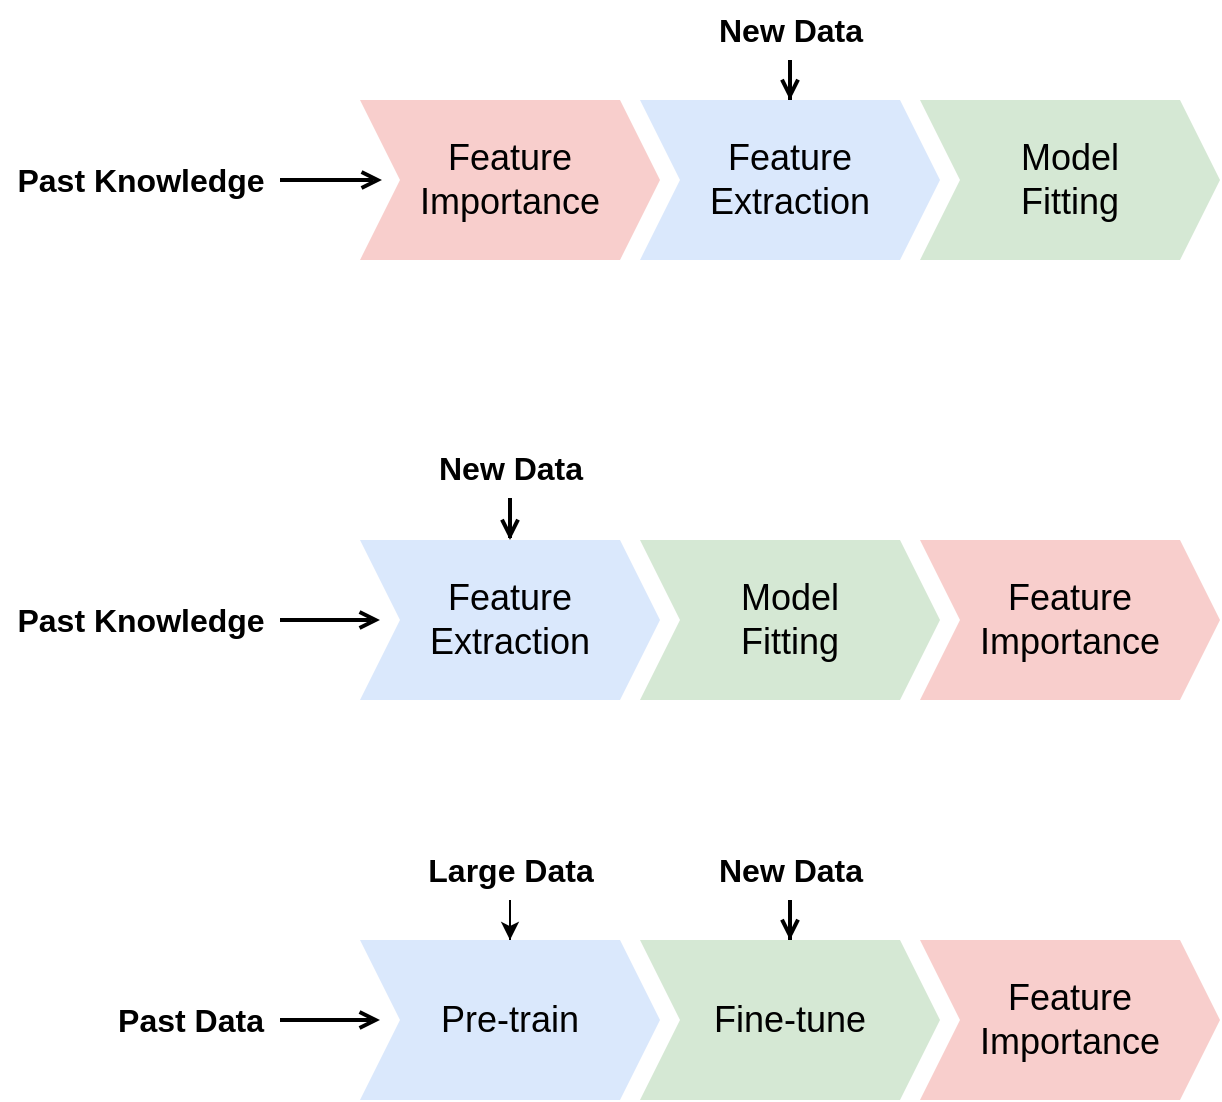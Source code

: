 <mxfile version="23.1.5" type="device">
  <diagram name="Pipelines" id="eZD0-G-Nd62M_n0Ie7R3">
    <mxGraphModel dx="1296" dy="775" grid="1" gridSize="10" guides="1" tooltips="1" connect="1" arrows="1" fold="1" page="1" pageScale="1" pageWidth="1169" pageHeight="827" background="none" math="1" shadow="0">
      <root>
        <mxCell id="0" />
        <mxCell id="1" parent="0" />
        <mxCell id="AMmRudQHQCqX7YxYYYv4-9" style="edgeStyle=orthogonalEdgeStyle;rounded=0;orthogonalLoop=1;jettySize=auto;html=1;fontFamily=Helvetica;targetPerimeterSpacing=9;endArrow=open;endFill=0;strokeWidth=2;" parent="1" source="AMmRudQHQCqX7YxYYYv4-8" target="AMmRudQHQCqX7YxYYYv4-13" edge="1">
          <mxGeometry relative="1" as="geometry" />
        </mxCell>
        <mxCell id="AMmRudQHQCqX7YxYYYv4-8" value="Past Knowledge" style="text;html=1;align=center;verticalAlign=middle;resizable=0;points=[];autosize=1;strokeColor=none;fillColor=none;fontFamily=Helvetica;fontSize=16;fontStyle=1;spacing=0;" parent="1" vertex="1">
          <mxGeometry x="20" y="255" width="140" height="30" as="geometry" />
        </mxCell>
        <mxCell id="AMmRudQHQCqX7YxYYYv4-11" style="edgeStyle=orthogonalEdgeStyle;rounded=0;orthogonalLoop=1;jettySize=auto;html=1;fontFamily=Helvetica;targetPerimeterSpacing=10;endArrow=open;endFill=0;strokeWidth=2;" parent="1" source="AMmRudQHQCqX7YxYYYv4-10" target="AMmRudQHQCqX7YxYYYv4-16" edge="1">
          <mxGeometry relative="1" as="geometry">
            <mxPoint x="220" y="490" as="targetPoint" />
          </mxGeometry>
        </mxCell>
        <mxCell id="AMmRudQHQCqX7YxYYYv4-10" value="Past Knowledge" style="text;html=1;align=center;verticalAlign=middle;resizable=0;points=[];autosize=1;strokeColor=none;fillColor=none;fontFamily=Helvetica;fontSize=16;fontStyle=1;spacing=0;" parent="1" vertex="1">
          <mxGeometry x="20" y="475" width="140" height="30" as="geometry" />
        </mxCell>
        <mxCell id="AMmRudQHQCqX7YxYYYv4-13" value="Feature&lt;br style=&quot;font-size: 18px;&quot;&gt;Importance" style="shape=step;perimeter=stepPerimeter;whiteSpace=wrap;html=1;fixedSize=1;fontFamily=Helvetica;fontSize=18;fillColor=#f8cecc;strokeColor=none;" parent="1" vertex="1">
          <mxGeometry x="200" y="230" width="150" height="80" as="geometry" />
        </mxCell>
        <mxCell id="AMmRudQHQCqX7YxYYYv4-14" value="Model&lt;br style=&quot;font-size: 18px;&quot;&gt;Fitting" style="shape=step;perimeter=stepPerimeter;whiteSpace=wrap;html=1;fixedSize=1;fontFamily=Helvetica;fontSize=18;fillColor=#d5e8d4;strokeColor=none;" parent="1" vertex="1">
          <mxGeometry x="480" y="230" width="150" height="80" as="geometry" />
        </mxCell>
        <mxCell id="AMmRudQHQCqX7YxYYYv4-15" value="Feature&lt;br style=&quot;font-size: 18px;&quot;&gt;Extraction" style="shape=step;perimeter=stepPerimeter;whiteSpace=wrap;html=1;fixedSize=1;fontFamily=Helvetica;fontSize=18;fillColor=#dae8fc;strokeColor=none;" parent="1" vertex="1">
          <mxGeometry x="340" y="230" width="150" height="80" as="geometry" />
        </mxCell>
        <mxCell id="AMmRudQHQCqX7YxYYYv4-16" value="Feature&lt;br style=&quot;font-size: 18px;&quot;&gt;Extraction" style="shape=step;perimeter=stepPerimeter;whiteSpace=wrap;html=1;fixedSize=1;fontFamily=Helvetica;fontSize=18;fillColor=#dae8fc;strokeColor=none;" parent="1" vertex="1">
          <mxGeometry x="200" y="450" width="150" height="80" as="geometry" />
        </mxCell>
        <mxCell id="AMmRudQHQCqX7YxYYYv4-17" value="Feature&lt;br&gt;Importance" style="shape=step;perimeter=stepPerimeter;whiteSpace=wrap;html=1;fixedSize=1;fontFamily=Helvetica;fontSize=18;fillColor=#f8cecc;strokeColor=none;" parent="1" vertex="1">
          <mxGeometry x="480" y="450" width="150" height="80" as="geometry" />
        </mxCell>
        <mxCell id="AMmRudQHQCqX7YxYYYv4-18" value="Model&lt;br&gt;Fitting" style="shape=step;perimeter=stepPerimeter;whiteSpace=wrap;html=1;fixedSize=1;fontFamily=Helvetica;fontSize=18;fillColor=#d5e8d4;strokeColor=none;" parent="1" vertex="1">
          <mxGeometry x="340" y="450" width="150" height="80" as="geometry" />
        </mxCell>
        <mxCell id="AMmRudQHQCqX7YxYYYv4-21" value="Pre-train" style="shape=step;perimeter=stepPerimeter;whiteSpace=wrap;html=1;fixedSize=1;fontFamily=Helvetica;fontSize=18;fillColor=#dae8fc;strokeColor=none;" parent="1" vertex="1">
          <mxGeometry x="200" y="650" width="150" height="80" as="geometry" />
        </mxCell>
        <mxCell id="AMmRudQHQCqX7YxYYYv4-22" value="Feature&lt;br&gt;Importance" style="shape=step;perimeter=stepPerimeter;whiteSpace=wrap;html=1;fixedSize=1;fontFamily=Helvetica;fontSize=18;fillColor=#f8cecc;strokeColor=none;" parent="1" vertex="1">
          <mxGeometry x="480" y="650" width="150" height="80" as="geometry" />
        </mxCell>
        <mxCell id="AMmRudQHQCqX7YxYYYv4-23" value="Fine-tune" style="shape=step;perimeter=stepPerimeter;whiteSpace=wrap;html=1;fixedSize=1;fontFamily=Helvetica;fontSize=18;fillColor=#d5e8d4;strokeColor=none;" parent="1" vertex="1">
          <mxGeometry x="340" y="650" width="150" height="80" as="geometry" />
        </mxCell>
        <mxCell id="AMmRudQHQCqX7YxYYYv4-26" style="edgeStyle=orthogonalEdgeStyle;rounded=0;orthogonalLoop=1;jettySize=auto;html=1;fontFamily=Helvetica;targetPerimeterSpacing=10;endArrow=open;endFill=0;strokeWidth=2;" parent="1" source="AMmRudQHQCqX7YxYYYv4-27" target="AMmRudQHQCqX7YxYYYv4-21" edge="1">
          <mxGeometry relative="1" as="geometry">
            <mxPoint x="210" y="690" as="targetPoint" />
          </mxGeometry>
        </mxCell>
        <mxCell id="AMmRudQHQCqX7YxYYYv4-27" value="Past Data" style="text;html=1;align=center;verticalAlign=middle;resizable=0;points=[];autosize=1;strokeColor=none;fillColor=none;fontFamily=Helvetica;fontSize=16;fontStyle=1;spacing=0;" parent="1" vertex="1">
          <mxGeometry x="70" y="675" width="90" height="30" as="geometry" />
        </mxCell>
        <mxCell id="AMmRudQHQCqX7YxYYYv4-29" style="edgeStyle=orthogonalEdgeStyle;rounded=0;orthogonalLoop=1;jettySize=auto;html=1;endArrow=open;endFill=0;strokeWidth=2;fontFamily=Helvetica;" parent="1" source="AMmRudQHQCqX7YxYYYv4-28" target="AMmRudQHQCqX7YxYYYv4-23" edge="1">
          <mxGeometry relative="1" as="geometry" />
        </mxCell>
        <mxCell id="AMmRudQHQCqX7YxYYYv4-28" value="New Data" style="text;html=1;align=center;verticalAlign=middle;resizable=0;points=[];autosize=1;strokeColor=none;fillColor=none;fontFamily=Helvetica;fontSize=16;fontStyle=1;spacing=0;" parent="1" vertex="1">
          <mxGeometry x="370" y="600" width="90" height="30" as="geometry" />
        </mxCell>
        <mxCell id="AMmRudQHQCqX7YxYYYv4-31" style="edgeStyle=orthogonalEdgeStyle;rounded=0;orthogonalLoop=1;jettySize=auto;html=1;endArrow=open;endFill=0;strokeWidth=2;fontFamily=Helvetica;" parent="1" source="AMmRudQHQCqX7YxYYYv4-30" target="AMmRudQHQCqX7YxYYYv4-16" edge="1">
          <mxGeometry relative="1" as="geometry" />
        </mxCell>
        <mxCell id="AMmRudQHQCqX7YxYYYv4-30" value="New Data" style="text;html=1;align=center;verticalAlign=middle;resizable=0;points=[];autosize=1;strokeColor=none;fillColor=none;fontFamily=Helvetica;fontSize=16;fontStyle=1;spacing=0;" parent="1" vertex="1">
          <mxGeometry x="230" y="399" width="90" height="30" as="geometry" />
        </mxCell>
        <mxCell id="AMmRudQHQCqX7YxYYYv4-33" style="edgeStyle=orthogonalEdgeStyle;rounded=0;orthogonalLoop=1;jettySize=auto;html=1;endArrow=open;endFill=0;strokeWidth=2;fontFamily=Helvetica;" parent="1" source="AMmRudQHQCqX7YxYYYv4-32" target="AMmRudQHQCqX7YxYYYv4-15" edge="1">
          <mxGeometry relative="1" as="geometry" />
        </mxCell>
        <mxCell id="AMmRudQHQCqX7YxYYYv4-32" value="New Data" style="text;html=1;align=center;verticalAlign=middle;resizable=0;points=[];autosize=1;strokeColor=none;fillColor=none;fontFamily=Helvetica;fontSize=16;fontStyle=1;spacing=0;" parent="1" vertex="1">
          <mxGeometry x="370" y="180" width="90" height="30" as="geometry" />
        </mxCell>
        <mxCell id="G8sLMMLy6YEf3fQk1APB-2" style="edgeStyle=orthogonalEdgeStyle;rounded=0;orthogonalLoop=1;jettySize=auto;html=1;" edge="1" parent="1" source="G8sLMMLy6YEf3fQk1APB-1" target="AMmRudQHQCqX7YxYYYv4-21">
          <mxGeometry relative="1" as="geometry" />
        </mxCell>
        <mxCell id="G8sLMMLy6YEf3fQk1APB-1" value="Large Data" style="text;html=1;align=center;verticalAlign=middle;resizable=0;points=[];autosize=1;strokeColor=none;fillColor=none;fontFamily=Helvetica;fontSize=16;fontStyle=1;spacing=0;" vertex="1" parent="1">
          <mxGeometry x="225" y="600" width="100" height="30" as="geometry" />
        </mxCell>
      </root>
    </mxGraphModel>
  </diagram>
</mxfile>
